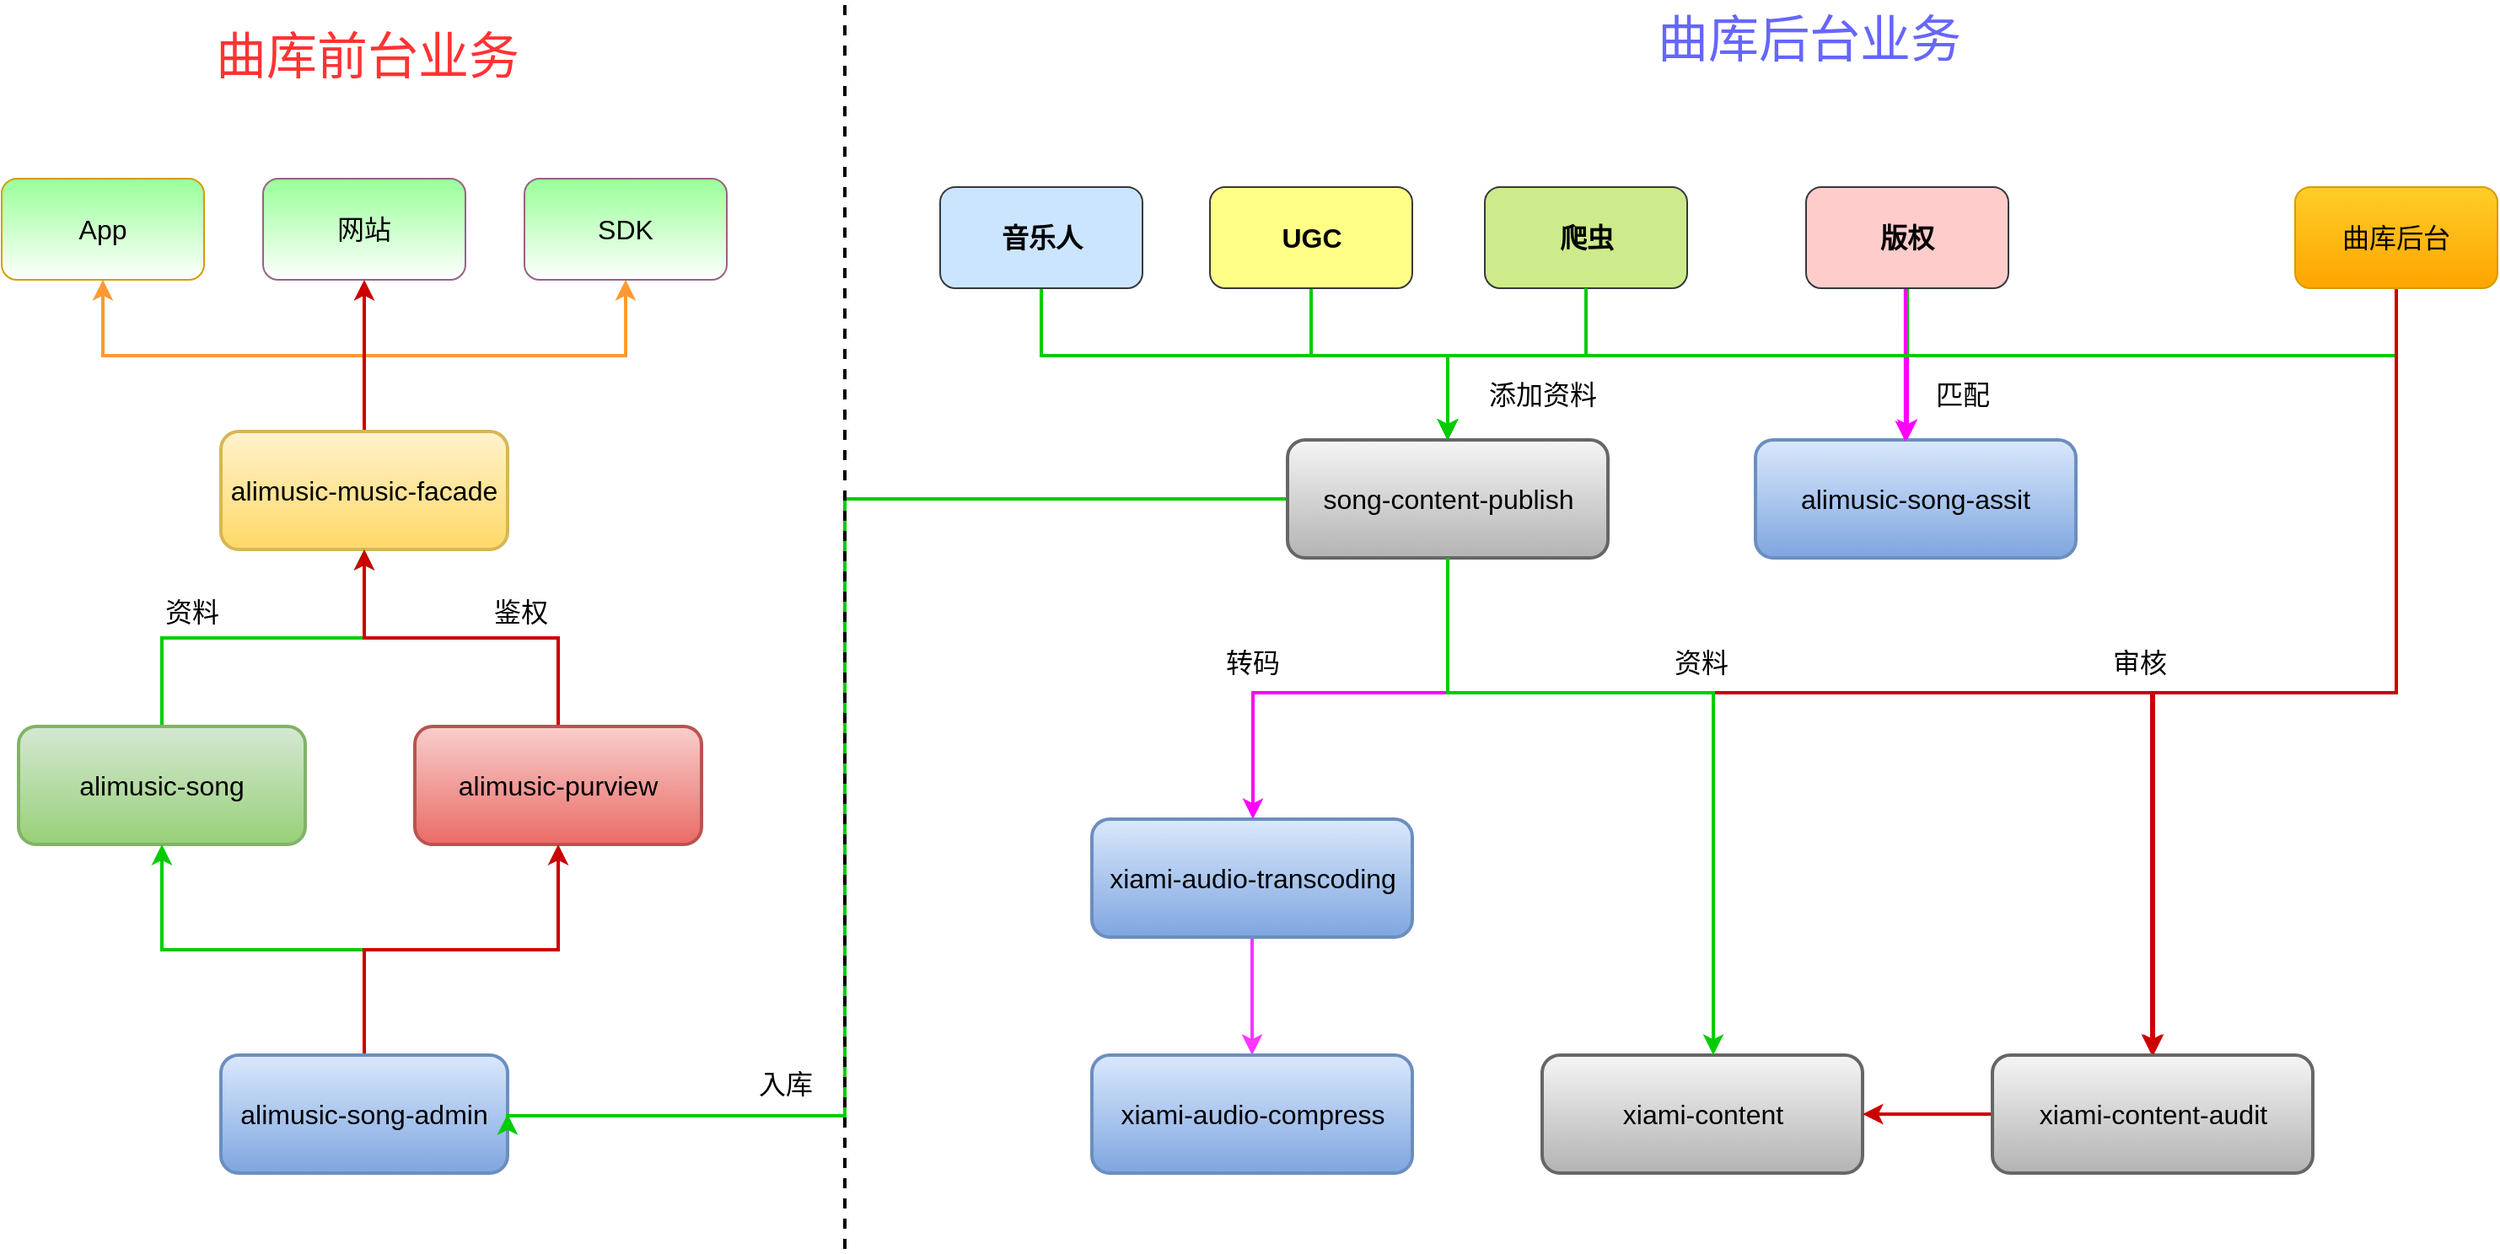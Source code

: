 <mxfile version="10.6.5" type="github"><diagram id="7AhGGhCF9CseDhH_Qyc3" name="Page-1"><mxGraphModel dx="1773" dy="1783" grid="1" gridSize="10" guides="1" tooltips="1" connect="1" arrows="1" fold="1" page="1" pageScale="1" pageWidth="826" pageHeight="1169" math="0" shadow="0"><root><mxCell id="0"/><mxCell id="1" parent="0"/><mxCell id="zsuv0_xmEf94P2y7ZzLY-67" style="edgeStyle=orthogonalEdgeStyle;rounded=0;orthogonalLoop=1;jettySize=auto;html=1;exitX=0.5;exitY=1;exitDx=0;exitDy=0;entryX=0.5;entryY=0;entryDx=0;entryDy=0;startArrow=none;startFill=0;strokeColor=#00CC00;strokeWidth=2;fontSize=16;" parent="1" source="zsuv0_xmEf94P2y7ZzLY-29" target="zsuv0_xmEf94P2y7ZzLY-21" edge="1"><mxGeometry relative="1" as="geometry"><Array as="points"><mxPoint x="1070" y="40"/><mxPoint x="1070" y="80"/><mxPoint x="798" y="80"/></Array></mxGeometry></mxCell><mxCell id="zsuv0_xmEf94P2y7ZzLY-74" style="edgeStyle=orthogonalEdgeStyle;rounded=0;orthogonalLoop=1;jettySize=auto;html=1;exitX=0.5;exitY=0;exitDx=0;exitDy=0;entryX=0.5;entryY=1;entryDx=0;entryDy=0;startArrow=none;startFill=0;strokeColor=#FF9933;strokeWidth=2;fontSize=16;" parent="1" source="zsuv0_xmEf94P2y7ZzLY-1" target="zsuv0_xmEf94P2y7ZzLY-36" edge="1"><mxGeometry relative="1" as="geometry"/></mxCell><mxCell id="zsuv0_xmEf94P2y7ZzLY-75" style="edgeStyle=orthogonalEdgeStyle;rounded=0;orthogonalLoop=1;jettySize=auto;html=1;exitX=0.5;exitY=0;exitDx=0;exitDy=0;startArrow=none;startFill=0;strokeColor=#FF9933;strokeWidth=2;fontSize=16;" parent="1" source="zsuv0_xmEf94P2y7ZzLY-1" target="zsuv0_xmEf94P2y7ZzLY-37" edge="1"><mxGeometry relative="1" as="geometry"/></mxCell><mxCell id="yXYYb7SkXsgE6csQ6B9K-5" style="edgeStyle=orthogonalEdgeStyle;rounded=0;orthogonalLoop=1;jettySize=auto;html=1;exitX=0.5;exitY=0;exitDx=0;exitDy=0;entryX=0.5;entryY=1;entryDx=0;entryDy=0;strokeColor=#CC0000;strokeWidth=2;" edge="1" parent="1" source="zsuv0_xmEf94P2y7ZzLY-1" target="yXYYb7SkXsgE6csQ6B9K-4"><mxGeometry relative="1" as="geometry"/></mxCell><mxCell id="zsuv0_xmEf94P2y7ZzLY-1" value="alimusic-music-facade" style="rounded=1;whiteSpace=wrap;html=1;strokeWidth=2;gradientColor=#ffd966;fillColor=#fff2cc;strokeColor=#d6b656;fontSize=16;" parent="1" vertex="1"><mxGeometry x="70" y="125" width="170" height="70" as="geometry"/></mxCell><mxCell id="zsuv0_xmEf94P2y7ZzLY-71" style="edgeStyle=orthogonalEdgeStyle;rounded=0;orthogonalLoop=1;jettySize=auto;html=1;exitX=0.5;exitY=0;exitDx=0;exitDy=0;entryX=0.5;entryY=1;entryDx=0;entryDy=0;startArrow=none;startFill=0;strokeColor=#00CC00;strokeWidth=2;fontSize=16;" parent="1" source="zsuv0_xmEf94P2y7ZzLY-2" target="zsuv0_xmEf94P2y7ZzLY-1" edge="1"><mxGeometry relative="1" as="geometry"/></mxCell><mxCell id="zsuv0_xmEf94P2y7ZzLY-2" value="alimusic-song" style="rounded=1;whiteSpace=wrap;html=1;strokeWidth=2;gradientColor=#97d077;fillColor=#d5e8d4;strokeColor=#82b366;fontSize=16;" parent="1" vertex="1"><mxGeometry x="-50" y="300" width="170" height="70" as="geometry"/></mxCell><mxCell id="zsuv0_xmEf94P2y7ZzLY-73" style="edgeStyle=orthogonalEdgeStyle;rounded=0;orthogonalLoop=1;jettySize=auto;html=1;exitX=0.5;exitY=0;exitDx=0;exitDy=0;entryX=0.5;entryY=1;entryDx=0;entryDy=0;startArrow=none;startFill=0;strokeColor=#CC0000;strokeWidth=2;fontSize=16;" parent="1" source="zsuv0_xmEf94P2y7ZzLY-3" target="zsuv0_xmEf94P2y7ZzLY-1" edge="1"><mxGeometry relative="1" as="geometry"/></mxCell><mxCell id="zsuv0_xmEf94P2y7ZzLY-3" value="alimusic-purview" style="rounded=1;whiteSpace=wrap;html=1;strokeWidth=2;gradientColor=#ea6b66;fillColor=#f8cecc;strokeColor=#b85450;fontSize=16;" parent="1" vertex="1"><mxGeometry x="185" y="300" width="170" height="70" as="geometry"/></mxCell><mxCell id="zsuv0_xmEf94P2y7ZzLY-69" style="edgeStyle=orthogonalEdgeStyle;rounded=0;orthogonalLoop=1;jettySize=auto;html=1;exitX=0.5;exitY=0;exitDx=0;exitDy=0;entryX=0.5;entryY=1;entryDx=0;entryDy=0;startArrow=none;startFill=0;strokeColor=#00CC00;strokeWidth=2;fontSize=16;" parent="1" source="zsuv0_xmEf94P2y7ZzLY-7" target="zsuv0_xmEf94P2y7ZzLY-2" edge="1"><mxGeometry relative="1" as="geometry"/></mxCell><mxCell id="zsuv0_xmEf94P2y7ZzLY-70" style="edgeStyle=orthogonalEdgeStyle;rounded=0;orthogonalLoop=1;jettySize=auto;html=1;exitX=0.5;exitY=0;exitDx=0;exitDy=0;startArrow=none;startFill=0;strokeColor=#CC0000;strokeWidth=2;fontSize=16;" parent="1" source="zsuv0_xmEf94P2y7ZzLY-7" target="zsuv0_xmEf94P2y7ZzLY-3" edge="1"><mxGeometry relative="1" as="geometry"/></mxCell><mxCell id="zsuv0_xmEf94P2y7ZzLY-7" value="alimusic-song-admin" style="rounded=1;whiteSpace=wrap;html=1;strokeWidth=2;gradientColor=#7ea6e0;fillColor=#dae8fc;strokeColor=#6c8ebf;fontSize=16;" parent="1" vertex="1"><mxGeometry x="70" y="495" width="170" height="70" as="geometry"/></mxCell><mxCell id="zsuv0_xmEf94P2y7ZzLY-10" value="alimusic-song-assit" style="rounded=1;whiteSpace=wrap;html=1;strokeWidth=2;gradientColor=#7ea6e0;fillColor=#dae8fc;strokeColor=#6c8ebf;fontSize=16;" parent="1" vertex="1"><mxGeometry x="980" y="130" width="190" height="70" as="geometry"/></mxCell><mxCell id="zsuv0_xmEf94P2y7ZzLY-13" value="" style="edgeStyle=none;rounded=0;orthogonalLoop=1;jettySize=auto;html=1;fontSize=16;strokeColor=#FF33FF;strokeWidth=2;" parent="1" source="zsuv0_xmEf94P2y7ZzLY-11" target="zsuv0_xmEf94P2y7ZzLY-12" edge="1"><mxGeometry relative="1" as="geometry"/></mxCell><mxCell id="zsuv0_xmEf94P2y7ZzLY-11" value="xiami-audio-transcoding" style="rounded=1;whiteSpace=wrap;html=1;strokeWidth=2;gradientColor=#7ea6e0;fillColor=#dae8fc;strokeColor=#6c8ebf;fontSize=16;" parent="1" vertex="1"><mxGeometry x="586.5" y="355" width="190" height="70" as="geometry"/></mxCell><mxCell id="zsuv0_xmEf94P2y7ZzLY-12" value="xiami-audio-compress" style="rounded=1;whiteSpace=wrap;html=1;strokeWidth=2;gradientColor=#7ea6e0;fillColor=#dae8fc;strokeColor=#6c8ebf;fontSize=16;" parent="1" vertex="1"><mxGeometry x="586.5" y="495" width="190" height="70" as="geometry"/></mxCell><mxCell id="zsuv0_xmEf94P2y7ZzLY-14" value="xiami-content" style="rounded=1;whiteSpace=wrap;html=1;strokeWidth=2;gradientColor=#b3b3b3;fillColor=#f5f5f5;strokeColor=#666666;fontSize=16;" parent="1" vertex="1"><mxGeometry x="853.5" y="495" width="190" height="70" as="geometry"/></mxCell><mxCell id="zsuv0_xmEf94P2y7ZzLY-41" style="edgeStyle=orthogonalEdgeStyle;rounded=0;orthogonalLoop=1;jettySize=auto;html=1;entryX=1;entryY=0.5;entryDx=0;entryDy=0;fontSize=16;strokeColor=#00CC00;strokeWidth=2;" parent="1" source="zsuv0_xmEf94P2y7ZzLY-21" target="zsuv0_xmEf94P2y7ZzLY-7" edge="1"><mxGeometry relative="1" as="geometry"><Array as="points"><mxPoint x="440" y="165"/><mxPoint x="440" y="531"/></Array></mxGeometry></mxCell><mxCell id="zsuv0_xmEf94P2y7ZzLY-61" style="edgeStyle=orthogonalEdgeStyle;rounded=0;orthogonalLoop=1;jettySize=auto;html=1;exitX=0.5;exitY=1;exitDx=0;exitDy=0;startArrow=none;startFill=0;strokeColor=#CC0000;fontSize=16;strokeWidth=2;" parent="1" source="zsuv0_xmEf94P2y7ZzLY-21" target="zsuv0_xmEf94P2y7ZzLY-44" edge="1"><mxGeometry relative="1" as="geometry"><Array as="points"><mxPoint x="798" y="280"/><mxPoint x="1215" y="280"/></Array></mxGeometry></mxCell><mxCell id="zsuv0_xmEf94P2y7ZzLY-63" style="edgeStyle=orthogonalEdgeStyle;rounded=0;orthogonalLoop=1;jettySize=auto;html=1;exitX=0.5;exitY=1;exitDx=0;exitDy=0;startArrow=none;startFill=0;strokeColor=#FF00FF;fontSize=16;strokeWidth=2;" parent="1" source="zsuv0_xmEf94P2y7ZzLY-21" target="zsuv0_xmEf94P2y7ZzLY-11" edge="1"><mxGeometry relative="1" as="geometry"><Array as="points"><mxPoint x="798" y="280"/><mxPoint x="682" y="280"/></Array></mxGeometry></mxCell><mxCell id="zsuv0_xmEf94P2y7ZzLY-21" value="song-content-publish" style="rounded=1;whiteSpace=wrap;html=1;strokeWidth=2;gradientColor=#b3b3b3;fillColor=#f5f5f5;strokeColor=#666666;fontSize=16;" parent="1" vertex="1"><mxGeometry x="702.5" y="130" width="190" height="70" as="geometry"/></mxCell><mxCell id="zsuv0_xmEf94P2y7ZzLY-47" style="edgeStyle=orthogonalEdgeStyle;rounded=0;orthogonalLoop=1;jettySize=auto;html=1;exitX=0.5;exitY=1;exitDx=0;exitDy=0;entryX=0.5;entryY=0;entryDx=0;entryDy=0;startArrow=none;startFill=0;fontSize=16;strokeColor=#00CC00;strokeWidth=2;" parent="1" source="zsuv0_xmEf94P2y7ZzLY-23" target="zsuv0_xmEf94P2y7ZzLY-21" edge="1"><mxGeometry relative="1" as="geometry"><Array as="points"><mxPoint x="557" y="80"/><mxPoint x="798" y="80"/></Array></mxGeometry></mxCell><mxCell id="zsuv0_xmEf94P2y7ZzLY-23" value="音乐人" style="rounded=1;whiteSpace=wrap;html=1;fillColor=#cce5ff;strokeColor=#36393d;fontSize=16;fontStyle=1" parent="1" vertex="1"><mxGeometry x="496.5" y="-20" width="120" height="60" as="geometry"/></mxCell><mxCell id="zsuv0_xmEf94P2y7ZzLY-48" style="edgeStyle=orthogonalEdgeStyle;rounded=0;orthogonalLoop=1;jettySize=auto;html=1;exitX=0.5;exitY=1;exitDx=0;exitDy=0;entryX=0.5;entryY=0;entryDx=0;entryDy=0;startArrow=none;startFill=0;fontSize=16;strokeColor=#00CC00;strokeWidth=2;" parent="1" source="zsuv0_xmEf94P2y7ZzLY-25" target="zsuv0_xmEf94P2y7ZzLY-21" edge="1"><mxGeometry relative="1" as="geometry"><Array as="points"><mxPoint x="717" y="80"/><mxPoint x="798" y="80"/></Array></mxGeometry></mxCell><mxCell id="zsuv0_xmEf94P2y7ZzLY-25" value="UGC" style="rounded=1;whiteSpace=wrap;html=1;fillColor=#ffff88;strokeColor=#36393d;fontSize=16;fontStyle=1" parent="1" vertex="1"><mxGeometry x="656.5" y="-20" width="120" height="60" as="geometry"/></mxCell><mxCell id="zsuv0_xmEf94P2y7ZzLY-49" style="edgeStyle=orthogonalEdgeStyle;rounded=0;orthogonalLoop=1;jettySize=auto;html=1;exitX=0.5;exitY=1;exitDx=0;exitDy=0;entryX=0.5;entryY=0;entryDx=0;entryDy=0;startArrow=none;startFill=0;fontSize=16;" parent="1" source="zsuv0_xmEf94P2y7ZzLY-27" target="zsuv0_xmEf94P2y7ZzLY-21" edge="1"><mxGeometry relative="1" as="geometry"><Array as="points"><mxPoint x="880" y="80"/><mxPoint x="798" y="80"/></Array></mxGeometry></mxCell><mxCell id="zsuv0_xmEf94P2y7ZzLY-78" style="edgeStyle=orthogonalEdgeStyle;rounded=0;orthogonalLoop=1;jettySize=auto;html=1;exitX=0.5;exitY=1;exitDx=0;exitDy=0;startArrow=none;startFill=0;strokeColor=#FF00FF;strokeWidth=2;fontSize=16;" parent="1" source="zsuv0_xmEf94P2y7ZzLY-27" edge="1"><mxGeometry relative="1" as="geometry"><mxPoint x="1070" y="130" as="targetPoint"/><Array as="points"><mxPoint x="880" y="80"/><mxPoint x="1070" y="80"/></Array></mxGeometry></mxCell><mxCell id="zsuv0_xmEf94P2y7ZzLY-27" value="爬虫" style="rounded=1;whiteSpace=wrap;html=1;fillColor=#cdeb8b;strokeColor=#36393d;fontSize=16;fontStyle=1" parent="1" vertex="1"><mxGeometry x="819.5" y="-20" width="120" height="60" as="geometry"/></mxCell><mxCell id="zsuv0_xmEf94P2y7ZzLY-79" style="edgeStyle=orthogonalEdgeStyle;rounded=0;orthogonalLoop=1;jettySize=auto;html=1;exitX=0.5;exitY=1;exitDx=0;exitDy=0;entryX=0.468;entryY=0.014;entryDx=0;entryDy=0;entryPerimeter=0;startArrow=none;startFill=0;strokeColor=#FF00FF;strokeWidth=2;fontSize=16;" parent="1" source="zsuv0_xmEf94P2y7ZzLY-29" target="zsuv0_xmEf94P2y7ZzLY-10" edge="1"><mxGeometry relative="1" as="geometry"><Array as="points"><mxPoint x="1069" y="40"/></Array></mxGeometry></mxCell><mxCell id="zsuv0_xmEf94P2y7ZzLY-29" value="版权" style="rounded=1;whiteSpace=wrap;html=1;fillColor=#ffcccc;strokeColor=#36393d;fontSize=16;fontStyle=1" parent="1" vertex="1"><mxGeometry x="1010" y="-20" width="120" height="60" as="geometry"/></mxCell><mxCell id="zsuv0_xmEf94P2y7ZzLY-36" value="&lt;font style=&quot;font-size: 16px;&quot;&gt;App&lt;/font&gt;" style="rounded=1;whiteSpace=wrap;html=1;fillColor=#99FF99;strokeColor=#d79b00;fontSize=16;gradientColor=#ffffff;" parent="1" vertex="1"><mxGeometry x="-60" y="-25" width="120" height="60" as="geometry"/></mxCell><mxCell id="zsuv0_xmEf94P2y7ZzLY-37" value="SDK" style="rounded=1;whiteSpace=wrap;html=1;fillColor=#99FF99;strokeColor=#996185;fontSize=16;gradientColor=#FFFFFF;gradientDirection=south;" parent="1" vertex="1"><mxGeometry x="250" y="-25" width="120" height="60" as="geometry"/></mxCell><mxCell id="zsuv0_xmEf94P2y7ZzLY-84" value="" style="edgeStyle=orthogonalEdgeStyle;rounded=0;orthogonalLoop=1;jettySize=auto;html=1;startArrow=none;startFill=0;strokeColor=#CC0000;strokeWidth=2;fontSize=16;fontColor=#FFFFFF;" parent="1" source="zsuv0_xmEf94P2y7ZzLY-44" target="zsuv0_xmEf94P2y7ZzLY-14" edge="1"><mxGeometry relative="1" as="geometry"/></mxCell><mxCell id="zsuv0_xmEf94P2y7ZzLY-44" value="xiami-content-audit" style="rounded=1;whiteSpace=wrap;html=1;strokeWidth=2;gradientColor=#b3b3b3;fillColor=#f5f5f5;strokeColor=#666666;fontSize=16;" parent="1" vertex="1"><mxGeometry x="1120.5" y="495" width="190" height="70" as="geometry"/></mxCell><mxCell id="zsuv0_xmEf94P2y7ZzLY-66" style="edgeStyle=orthogonalEdgeStyle;rounded=0;orthogonalLoop=1;jettySize=auto;html=1;entryX=0.5;entryY=0;entryDx=0;entryDy=0;startArrow=none;startFill=0;strokeColor=#00CC00;fontSize=16;strokeWidth=2;" parent="1" source="zsuv0_xmEf94P2y7ZzLY-64" target="zsuv0_xmEf94P2y7ZzLY-21" edge="1"><mxGeometry relative="1" as="geometry"><Array as="points"><mxPoint x="1360" y="80"/><mxPoint x="798" y="80"/></Array></mxGeometry></mxCell><mxCell id="yXYYb7SkXsgE6csQ6B9K-1" style="edgeStyle=orthogonalEdgeStyle;rounded=0;orthogonalLoop=1;jettySize=auto;html=1;exitX=0.5;exitY=1;exitDx=0;exitDy=0;strokeColor=#CC0000;strokeWidth=2;" edge="1" parent="1" source="zsuv0_xmEf94P2y7ZzLY-64" target="zsuv0_xmEf94P2y7ZzLY-44"><mxGeometry relative="1" as="geometry"><Array as="points"><mxPoint x="1360" y="280"/><mxPoint x="1216" y="280"/></Array></mxGeometry></mxCell><mxCell id="zsuv0_xmEf94P2y7ZzLY-64" value="曲库后台" style="rounded=1;whiteSpace=wrap;html=1;fillColor=#ffcd28;strokeColor=#d79b00;gradientColor=#ffa500;fontSize=16;fontColor=#000000;" parent="1" vertex="1"><mxGeometry x="1300" y="-20" width="120" height="60" as="geometry"/></mxCell><mxCell id="zsuv0_xmEf94P2y7ZzLY-62" style="edgeStyle=orthogonalEdgeStyle;rounded=0;orthogonalLoop=1;jettySize=auto;html=1;exitX=0.5;exitY=1;exitDx=0;exitDy=0;startArrow=none;startFill=0;strokeColor=#00CC00;fontSize=16;strokeWidth=2;" parent="1" source="zsuv0_xmEf94P2y7ZzLY-21" target="zsuv0_xmEf94P2y7ZzLY-14" edge="1"><mxGeometry relative="1" as="geometry"><Array as="points"><mxPoint x="798" y="280"/><mxPoint x="955" y="280"/></Array></mxGeometry></mxCell><mxCell id="zsuv0_xmEf94P2y7ZzLY-68" style="edgeStyle=orthogonalEdgeStyle;rounded=0;orthogonalLoop=1;jettySize=auto;html=1;exitX=0.5;exitY=1;exitDx=0;exitDy=0;entryX=0.5;entryY=0;entryDx=0;entryDy=0;startArrow=none;startFill=0;strokeColor=#00CC00;strokeWidth=2;fontSize=16;" parent="1" source="zsuv0_xmEf94P2y7ZzLY-27" target="zsuv0_xmEf94P2y7ZzLY-21" edge="1"><mxGeometry relative="1" as="geometry"><Array as="points"><mxPoint x="880" y="80"/><mxPoint x="798" y="80"/></Array></mxGeometry></mxCell><mxCell id="zsuv0_xmEf94P2y7ZzLY-80" value="审核" style="text;html=1;resizable=0;points=[];autosize=1;align=left;verticalAlign=top;spacingTop=-4;fontSize=16;strokeWidth=3;" parent="1" vertex="1"><mxGeometry x="1190" y="250" width="50" height="20" as="geometry"/></mxCell><mxCell id="zsuv0_xmEf94P2y7ZzLY-81" value="匹配" style="text;html=1;resizable=0;points=[];autosize=1;align=left;verticalAlign=top;spacingTop=-4;fontSize=16;" parent="1" vertex="1"><mxGeometry x="1085" y="91" width="50" height="20" as="geometry"/></mxCell><mxCell id="zsuv0_xmEf94P2y7ZzLY-82" value="添加资料" style="text;html=1;resizable=0;points=[];autosize=1;align=left;verticalAlign=top;spacingTop=-4;fontSize=16;" parent="1" vertex="1"><mxGeometry x="819.5" y="91" width="80" height="20" as="geometry"/></mxCell><mxCell id="zsuv0_xmEf94P2y7ZzLY-83" value="入库" style="text;html=1;resizable=0;points=[];autosize=1;align=left;verticalAlign=top;spacingTop=-4;fontSize=16;" parent="1" vertex="1"><mxGeometry x="387" y="500" width="50" height="20" as="geometry"/></mxCell><mxCell id="zsuv0_xmEf94P2y7ZzLY-85" value="资料" style="text;html=1;resizable=0;points=[];autosize=1;align=left;verticalAlign=top;spacingTop=-4;fontSize=16;strokeWidth=3;" parent="1" vertex="1"><mxGeometry x="930" y="250" width="50" height="20" as="geometry"/></mxCell><mxCell id="zsuv0_xmEf94P2y7ZzLY-86" value="转码" style="text;html=1;resizable=0;points=[];autosize=1;align=left;verticalAlign=top;spacingTop=-4;fontSize=16;strokeWidth=3;" parent="1" vertex="1"><mxGeometry x="663.5" y="250" width="50" height="20" as="geometry"/></mxCell><mxCell id="zsuv0_xmEf94P2y7ZzLY-87" value="" style="endArrow=none;dashed=1;html=1;strokeColor=#000000;strokeWidth=2;fontSize=16;fontColor=#000000;" parent="1" edge="1"><mxGeometry width="50" height="50" relative="1" as="geometry"><mxPoint x="440" y="610" as="sourcePoint"/><mxPoint x="440" y="-130" as="targetPoint"/></mxGeometry></mxCell><mxCell id="zsuv0_xmEf94P2y7ZzLY-88" value="曲库前台业务" style="text;html=1;resizable=0;points=[];autosize=1;align=left;verticalAlign=top;spacingTop=-4;fontSize=30;fontColor=#FF3333;" parent="1" vertex="1"><mxGeometry x="65" y="-118" width="110" height="20" as="geometry"/></mxCell><mxCell id="zsuv0_xmEf94P2y7ZzLY-89" value="曲库后台业务" style="text;html=1;resizable=0;points=[];autosize=1;align=left;verticalAlign=top;spacingTop=-4;fontSize=30;fontColor=#6666FF;" parent="1" vertex="1"><mxGeometry x="920" y="-128" width="200" height="40" as="geometry"/></mxCell><mxCell id="yXYYb7SkXsgE6csQ6B9K-2" value="资料" style="text;html=1;resizable=0;points=[];autosize=1;align=left;verticalAlign=top;spacingTop=-4;fontSize=16;strokeWidth=3;" vertex="1" parent="1"><mxGeometry x="35" y="220" width="50" height="20" as="geometry"/></mxCell><mxCell id="yXYYb7SkXsgE6csQ6B9K-3" value="鉴权" style="text;html=1;resizable=0;points=[];autosize=1;align=left;verticalAlign=top;spacingTop=-4;fontSize=16;strokeWidth=3;" vertex="1" parent="1"><mxGeometry x="230" y="220" width="50" height="20" as="geometry"/></mxCell><mxCell id="yXYYb7SkXsgE6csQ6B9K-4" value="网站" style="rounded=1;whiteSpace=wrap;html=1;fillColor=#99FF99;strokeColor=#996185;fontSize=16;gradientColor=#ffffff;" vertex="1" parent="1"><mxGeometry x="95" y="-25" width="120" height="60" as="geometry"/></mxCell></root></mxGraphModel></diagram></mxfile>